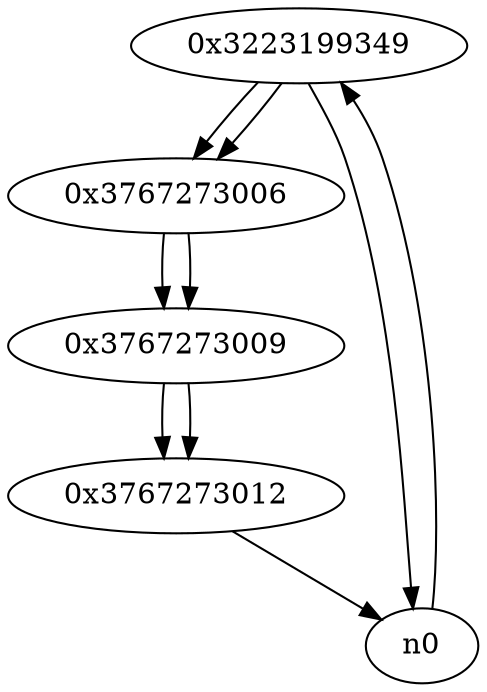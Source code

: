 digraph G{
/* nodes */
  n1 [label="0x3223199349"]
  n2 [label="0x3767273006"]
  n3 [label="0x3767273009"]
  n4 [label="0x3767273012"]
/* edges */
n1 -> n2;
n1 -> n0;
n0 -> n1;
n2 -> n3;
n1 -> n2;
n3 -> n4;
n2 -> n3;
n4 -> n0;
n3 -> n4;
}
